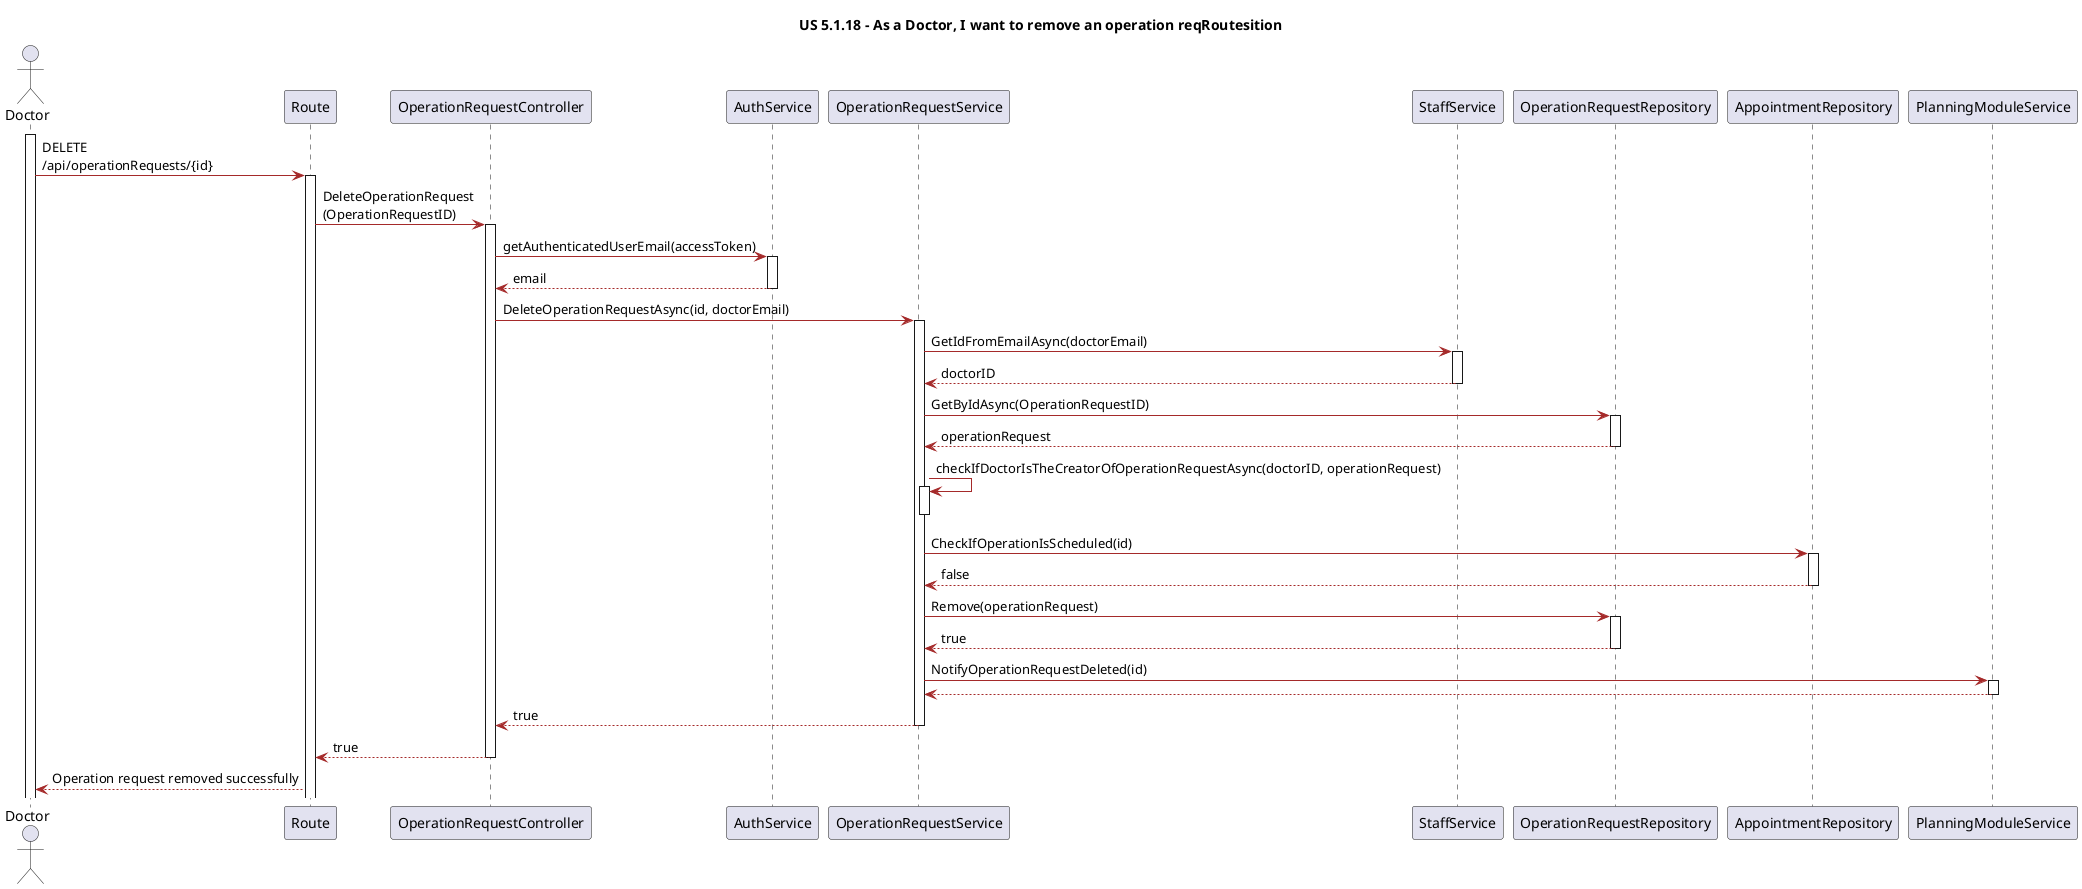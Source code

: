 @startuml


title US 5.1.18 - As a Doctor, I want to remove an operation reqRoutesition

skinparam classAttributeIconSize 0

skinparam class {
    LifeLineBorderColor DodgerBlue
    LifeLineBackgroundColor Route
    BackgroundColor LemonChiffon
    ArrowColor Brown
    BorderColor SaddleBrown
}

skinparam packageStyle rectangle

skinparam card {
    LifeLineBorderColor DodgerBlue
    LifeLineBackgroundColor Route
    BackgroundColor LemonChiffon
    ArrowColor Brown
    BorderColor SaddleBrown
}

actor "Doctor" as Doctor

participant "Route" as Route
participant "OperationRequestController" as ORC
participant "AuthService" as AS
participant "OperationRequestService" as ORS
participant "StaffService" as SV
participant "OperationRequestRepository" as ORR
participant "AppointmentRepository" as AR
participant "PlanningModuleService" as PMI


activate Doctor

Doctor -> Route: DELETE \n/api/operationRequests/{id}

activate Route

Route -> ORC: DeleteOperationRequest\n(OperationRequestID)

activate ORC

ORC -> AS: getAuthenticatedUserEmail(accessToken)

activate AS

AS --> ORC: email

deactivate AS

deactivate SV

ORC -> ORS: DeleteOperationRequestAsync(id, doctorEmail)

activate ORS

ORS -> SV: GetIdFromEmailAsync(doctorEmail)

activate SV

SV --> ORS: doctorID

deactivate SV

ORS -> ORR: GetByIdAsync(OperationRequestID)

activate ORR

ORR --> ORS: operationRequest

deactivate ORR

ORS -> ORS: checkIfDoctorIsTheCreatorOfOperationRequestAsync(doctorID, operationRequest)

activate ORS

deactivate ORS

ORS -> AR: CheckIfOperationIsScheduled(id)

activate AR

AR --> ORS: false

deactivate AR

ORS -> ORR: Remove(operationRequest)

activate ORR

ORR --> ORS: true

deactivate ORR

ORS -> PMI: NotifyOperationRequestDeleted(id)

activate PMI

PMI --> ORS:

deactivate PMI

ORS --> ORC: true

deactivate ORS

ORC --> Route: true

deactivate ORC

Route --> Doctor: Operation request removed successfully























@enduml